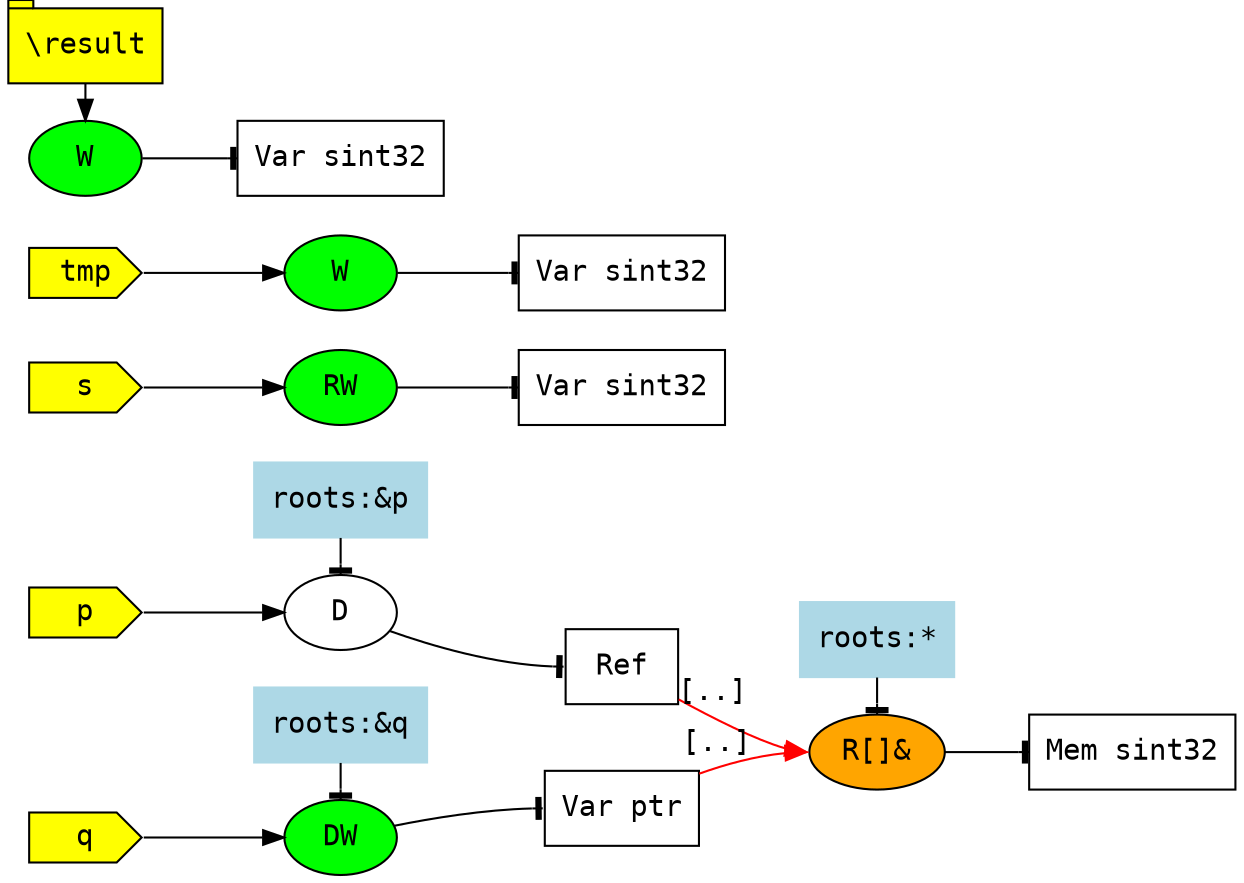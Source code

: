 digraph "job" {
  rankdir="LR" ;
  node [ fontname="monospace" ];
  edge [ fontname="monospace" ];
  V000 [ label="p", shape="cds", style="filled", fillcolor="yellow" ];
  V000:e -> A000 ;
  V001 [ label="q", shape="cds", style="filled", fillcolor="yellow" ];
  V001:e -> A001 ;
  V002 [ label="s", shape="cds", style="filled", fillcolor="yellow" ];
  V002:e -> A002 ;
  V003 [ label="tmp", shape="cds", style="filled", fillcolor="yellow" ];
  V003:e -> A003 ;
  A000 [ label="D", shape="oval" ];
  _004 [ label="roots:&p", style="filled", color="lightblue", shape="box" ];
  { rank=same; A000; _004; }
  _004 -> A000 [ arrowhead="tee" ];
  _005 [ shape="record", label="<_p1> Ref" ];
  _005:_p1 -> A004:w [ taillabel="[..]", labeldistance="1.7",
    labelangle="+40", color="red"
  ];
  A000 -> _005:w [ arrowhead="tee" ];
  A001 [ label="DW", shape="oval", fillcolor="green", style="filled" ];
  _006 [ label="roots:&q", style="filled", color="lightblue", shape="box" ];
  { rank=same; A001; _006; }
  _006 -> A001 [ arrowhead="tee" ];
  _007 [ shape="record", label="<_p1> Var ptr" ];
  _007:_p1 -> A004:w [ taillabel="[..]", labeldistance="1.7",
    labelangle="+40", color="red"
  ];
  A001 -> _007:w [ arrowhead="tee" ];
  A002 [ label="RW", shape="oval", fillcolor="green", style="filled" ];
  _008 [ shape="record", label="Var sint32" ];
  A002 -> _008:w [ arrowhead="tee" ];
  A003 [ label="W", shape="oval", fillcolor="green", style="filled" ];
  _009 [ shape="record", label="Var sint32" ];
  A003 -> _009:w [ arrowhead="tee" ];
  A004 [ label="R[]&", shape="oval", fillcolor="orange", style="filled" ];
  _010 [ label="roots:*", style="filled", color="lightblue", shape="box" ];
  { rank=same; A004; _010; }
  _010 -> A004 [ arrowhead="tee" ];
  _011 [ shape="record", label="Mem sint32" ];
  A004 -> _011:w [ arrowhead="tee" ];
  R012 [ label="\\result", shape="tab", style="filled", fillcolor="yellow" ];
  { rank=same; R012; A005; }
  R012 -> A005 ;
  A005 [ label="W", shape="oval", fillcolor="green", style="filled" ];
  _013 [ shape="record", label="Var sint32" ];
  A005 -> _013:w [ arrowhead="tee" ];
}
